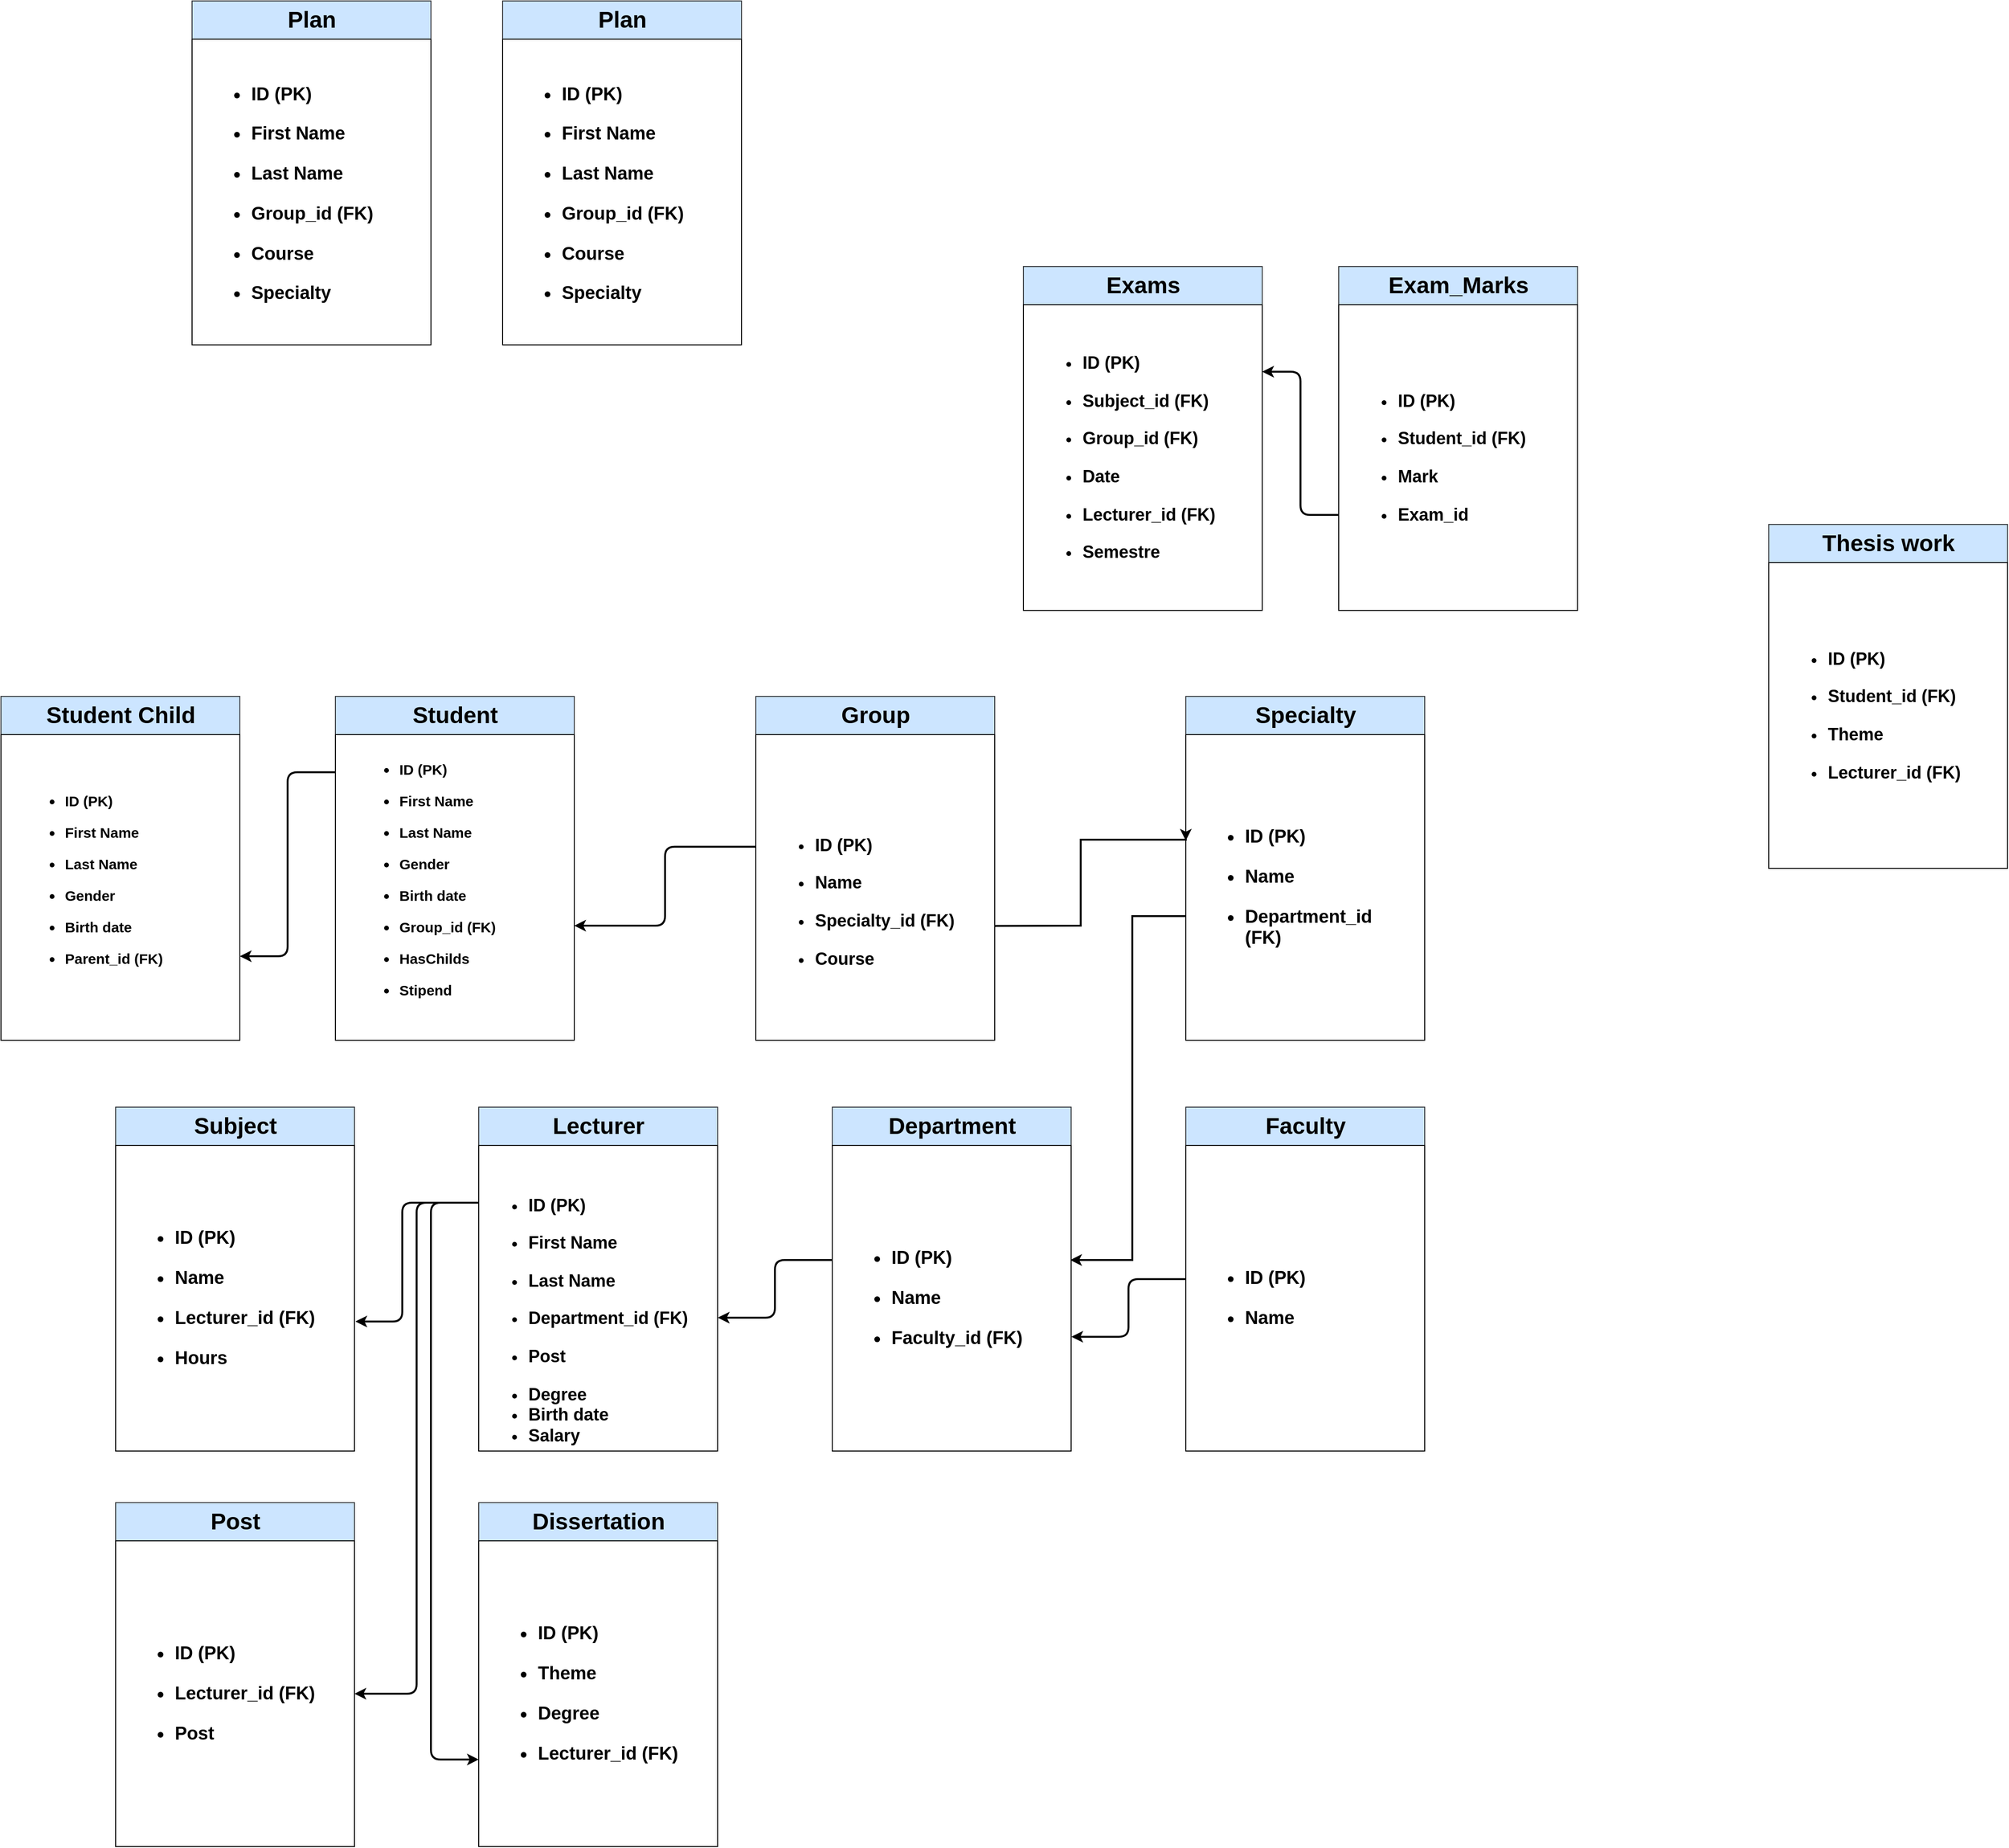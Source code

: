 <mxfile version="14.6.6" type="github">
  <diagram id="Nd1oWFx_atoqUXSRUNfD" name="Page-1">
    <mxGraphModel dx="3317" dy="526" grid="1" gridSize="10" guides="1" tooltips="1" connect="1" arrows="1" fold="1" page="1" pageScale="1" pageWidth="2336" pageHeight="1654" math="0" shadow="0">
      <root>
        <mxCell id="0" />
        <mxCell id="1" parent="0" />
        <mxCell id="ouz9YCxZX4cG_lU1-Dov-2" value="" style="rounded=0;whiteSpace=wrap;html=1;fillColor=#cce5ff;strokeColor=#36393d;" parent="1" vertex="1">
          <mxGeometry x="270" y="810" width="250" height="360" as="geometry" />
        </mxCell>
        <mxCell id="ouz9YCxZX4cG_lU1-Dov-5" value="Student" style="text;strokeColor=none;fillColor=none;html=1;fontSize=24;fontStyle=1;verticalAlign=middle;align=center;" parent="1" vertex="1">
          <mxGeometry x="345" y="810" width="100" height="40" as="geometry" />
        </mxCell>
        <mxCell id="ouz9YCxZX4cG_lU1-Dov-9" value="" style="rounded=0;whiteSpace=wrap;html=1;" parent="1" vertex="1">
          <mxGeometry x="270" y="850" width="250" height="320" as="geometry" />
        </mxCell>
        <mxCell id="ouz9YCxZX4cG_lU1-Dov-11" value="&lt;h1&gt;&lt;/h1&gt;&lt;h3&gt;&lt;/h3&gt;&lt;h5&gt;&lt;/h5&gt;&lt;h6&gt;&lt;/h6&gt;&lt;h3 style=&quot;line-height: 100% ; font-size: 13px&quot;&gt;&lt;/h3&gt;&lt;h1 style=&quot;font-size: 18px ; line-height: 90%&quot;&gt;&lt;/h1&gt;&lt;h3 style=&quot;font-size: 15px&quot;&gt;&lt;/h3&gt;&lt;h3 style=&quot;line-height: 120% ; font-size: 19px&quot;&gt;&lt;/h3&gt;&lt;h3&gt;&lt;/h3&gt;&lt;h4&gt;&lt;/h4&gt;&lt;h5&gt;&lt;/h5&gt;&lt;h3&gt;&lt;/h3&gt;&lt;h2&gt;&lt;/h2&gt;&lt;h2&gt;&lt;/h2&gt;&lt;h3&gt;&lt;/h3&gt;&lt;h2&gt;&lt;/h2&gt;&lt;h3 style=&quot;font-size: 17px&quot;&gt;&lt;/h3&gt;&lt;h3 style=&quot;font-size: 15px&quot;&gt;&lt;ul&gt;&lt;li&gt;ID (PK)&lt;/li&gt;&lt;/ul&gt;&lt;ul&gt;&lt;li&gt;First Name&lt;/li&gt;&lt;/ul&gt;&lt;ul&gt;&lt;li&gt;Last Name&lt;/li&gt;&lt;/ul&gt;&lt;ul&gt;&lt;li&gt;Gender&lt;/li&gt;&lt;/ul&gt;&lt;ul&gt;&lt;li&gt;Birth date&lt;/li&gt;&lt;/ul&gt;&lt;ul&gt;&lt;li&gt;Group_id (FK)&lt;/li&gt;&lt;/ul&gt;&lt;ul&gt;&lt;li&gt;HasChilds&lt;/li&gt;&lt;/ul&gt;&lt;ul&gt;&lt;li&gt;Stipend&lt;/li&gt;&lt;/ul&gt;&lt;/h3&gt;" style="text;strokeColor=none;fillColor=none;html=1;whiteSpace=wrap;verticalAlign=middle;overflow=hidden;" parent="1" vertex="1">
          <mxGeometry x="295" y="840" width="210" height="320" as="geometry" />
        </mxCell>
        <mxCell id="ouz9YCxZX4cG_lU1-Dov-14" value="" style="rounded=0;whiteSpace=wrap;html=1;fillColor=#cce5ff;strokeColor=#36393d;" parent="1" vertex="1">
          <mxGeometry x="790" y="1240" width="250" height="360" as="geometry" />
        </mxCell>
        <mxCell id="ouz9YCxZX4cG_lU1-Dov-15" value="Department" style="text;strokeColor=none;fillColor=none;html=1;fontSize=24;fontStyle=1;verticalAlign=middle;align=center;" parent="1" vertex="1">
          <mxGeometry x="865" y="1240" width="100" height="40" as="geometry" />
        </mxCell>
        <mxCell id="ouz9YCxZX4cG_lU1-Dov-16" value="" style="rounded=0;whiteSpace=wrap;html=1;" parent="1" vertex="1">
          <mxGeometry x="790" y="1280" width="250" height="320" as="geometry" />
        </mxCell>
        <mxCell id="ouz9YCxZX4cG_lU1-Dov-17" value="&lt;h1&gt;&lt;/h1&gt;&lt;h3&gt;&lt;/h3&gt;&lt;h5&gt;&lt;/h5&gt;&lt;h6&gt;&lt;/h6&gt;&lt;h3 style=&quot;line-height: 100% ; font-size: 13px&quot;&gt;&lt;/h3&gt;&lt;h1 style=&quot;font-size: 18px ; line-height: 90%&quot;&gt;&lt;/h1&gt;&lt;h3 style=&quot;font-size: 15px&quot;&gt;&lt;/h3&gt;&lt;h3 style=&quot;line-height: 120% ; font-size: 19px&quot;&gt;&lt;ul&gt;&lt;li&gt;ID (PK)&lt;/li&gt;&lt;/ul&gt;&lt;ul&gt;&lt;li&gt;Name&lt;/li&gt;&lt;/ul&gt;&lt;ul&gt;&lt;li&gt;Faculty_id (FK)&lt;/li&gt;&lt;/ul&gt;&lt;/h3&gt;" style="text;strokeColor=none;fillColor=none;html=1;whiteSpace=wrap;verticalAlign=middle;overflow=hidden;" parent="1" vertex="1">
          <mxGeometry x="810" y="1305" width="210" height="270" as="geometry" />
        </mxCell>
        <mxCell id="Sy2bzmZRH99KcoMjBGQ2-6" value="" style="rounded=0;whiteSpace=wrap;html=1;fillColor=#cce5ff;strokeColor=#36393d;" parent="1" vertex="1">
          <mxGeometry x="420" y="1240" width="250" height="360" as="geometry" />
        </mxCell>
        <mxCell id="Sy2bzmZRH99KcoMjBGQ2-7" value="Lecturer" style="text;strokeColor=none;fillColor=none;html=1;fontSize=24;fontStyle=1;verticalAlign=middle;align=center;" parent="1" vertex="1">
          <mxGeometry x="495" y="1240" width="100" height="40" as="geometry" />
        </mxCell>
        <mxCell id="Sy2bzmZRH99KcoMjBGQ2-8" value="" style="rounded=0;whiteSpace=wrap;html=1;" parent="1" vertex="1">
          <mxGeometry x="420" y="1280" width="250" height="320" as="geometry" />
        </mxCell>
        <mxCell id="Sy2bzmZRH99KcoMjBGQ2-9" value="&lt;h1&gt;&lt;/h1&gt;&lt;h3&gt;&lt;/h3&gt;&lt;h5&gt;&lt;/h5&gt;&lt;h6&gt;&lt;/h6&gt;&lt;h3 style=&quot;line-height: 100% ; font-size: 13px&quot;&gt;&lt;/h3&gt;&lt;h1 style=&quot;font-size: 18px ; line-height: 90%&quot;&gt;&lt;/h1&gt;&lt;h3 style=&quot;font-size: 15px&quot;&gt;&lt;/h3&gt;&lt;h3 style=&quot;line-height: 120% ; font-size: 19px&quot;&gt;&lt;/h3&gt;&lt;h2&gt;&lt;ul&gt;&lt;li&gt;ID (PK)&lt;/li&gt;&lt;/ul&gt;&lt;ul&gt;&lt;li&gt;First Name&lt;/li&gt;&lt;/ul&gt;&lt;ul&gt;&lt;li&gt;Last Name&lt;/li&gt;&lt;/ul&gt;&lt;ul&gt;&lt;li&gt;Department_id (FK)&lt;/li&gt;&lt;/ul&gt;&lt;ul&gt;&lt;li&gt;Post&lt;/li&gt;&lt;/ul&gt;&lt;ul&gt;&lt;li&gt;Degree&lt;/li&gt;&lt;li&gt;Birth date&lt;/li&gt;&lt;li&gt;Salary&lt;/li&gt;&lt;/ul&gt;&lt;/h2&gt;" style="text;strokeColor=none;fillColor=none;html=1;whiteSpace=wrap;verticalAlign=middle;overflow=hidden;" parent="1" vertex="1">
          <mxGeometry x="430" y="1305" width="230" height="315" as="geometry" />
        </mxCell>
        <mxCell id="iH29S17_ySRr5cnDG_7A-1" value="" style="rounded=0;whiteSpace=wrap;html=1;fillColor=#cce5ff;strokeColor=#36393d;" parent="1" vertex="1">
          <mxGeometry x="1160" y="1240" width="250" height="360" as="geometry" />
        </mxCell>
        <mxCell id="iH29S17_ySRr5cnDG_7A-2" value="Faculty" style="text;strokeColor=none;fillColor=none;html=1;fontSize=24;fontStyle=1;verticalAlign=middle;align=center;" parent="1" vertex="1">
          <mxGeometry x="1235" y="1240" width="100" height="40" as="geometry" />
        </mxCell>
        <mxCell id="iH29S17_ySRr5cnDG_7A-3" value="" style="rounded=0;whiteSpace=wrap;html=1;" parent="1" vertex="1">
          <mxGeometry x="1160" y="1280" width="250" height="320" as="geometry" />
        </mxCell>
        <mxCell id="iH29S17_ySRr5cnDG_7A-4" value="&lt;h1&gt;&lt;/h1&gt;&lt;h3&gt;&lt;/h3&gt;&lt;h5&gt;&lt;/h5&gt;&lt;h6&gt;&lt;/h6&gt;&lt;h3 style=&quot;line-height: 100% ; font-size: 13px&quot;&gt;&lt;/h3&gt;&lt;h1 style=&quot;font-size: 18px ; line-height: 90%&quot;&gt;&lt;/h1&gt;&lt;h3 style=&quot;font-size: 15px&quot;&gt;&lt;/h3&gt;&lt;h3 style=&quot;line-height: 120% ; font-size: 19px&quot;&gt;&lt;ul&gt;&lt;li&gt;ID (PK)&lt;/li&gt;&lt;/ul&gt;&lt;ul&gt;&lt;li&gt;Name&lt;/li&gt;&lt;/ul&gt;&lt;/h3&gt;" style="text;strokeColor=none;fillColor=none;html=1;whiteSpace=wrap;verticalAlign=middle;overflow=hidden;" parent="1" vertex="1">
          <mxGeometry x="1180" y="1305" width="210" height="270" as="geometry" />
        </mxCell>
        <mxCell id="iH29S17_ySRr5cnDG_7A-5" value="" style="rounded=0;whiteSpace=wrap;html=1;fillColor=#cce5ff;strokeColor=#36393d;" parent="1" vertex="1">
          <mxGeometry x="1160" y="810" width="250" height="360" as="geometry" />
        </mxCell>
        <mxCell id="iH29S17_ySRr5cnDG_7A-6" value="Specialty" style="text;strokeColor=none;fillColor=none;html=1;fontSize=24;fontStyle=1;verticalAlign=middle;align=center;" parent="1" vertex="1">
          <mxGeometry x="1235" y="810" width="100" height="40" as="geometry" />
        </mxCell>
        <mxCell id="iH29S17_ySRr5cnDG_7A-7" value="" style="rounded=0;whiteSpace=wrap;html=1;" parent="1" vertex="1">
          <mxGeometry x="1160" y="850" width="250" height="320" as="geometry" />
        </mxCell>
        <mxCell id="iH29S17_ySRr5cnDG_7A-8" value="&lt;h1&gt;&lt;/h1&gt;&lt;h3&gt;&lt;/h3&gt;&lt;h5&gt;&lt;/h5&gt;&lt;h6&gt;&lt;/h6&gt;&lt;h3 style=&quot;line-height: 100% ; font-size: 13px&quot;&gt;&lt;/h3&gt;&lt;h1 style=&quot;font-size: 18px ; line-height: 90%&quot;&gt;&lt;/h1&gt;&lt;h3 style=&quot;font-size: 15px&quot;&gt;&lt;/h3&gt;&lt;h3 style=&quot;line-height: 120% ; font-size: 19px&quot;&gt;&lt;ul&gt;&lt;li&gt;ID (PK)&lt;/li&gt;&lt;/ul&gt;&lt;ul&gt;&lt;li&gt;Name&lt;/li&gt;&lt;/ul&gt;&lt;ul&gt;&lt;li&gt;Department_id (FK)&lt;/li&gt;&lt;/ul&gt;&lt;/h3&gt;" style="text;strokeColor=none;fillColor=none;html=1;whiteSpace=wrap;verticalAlign=middle;overflow=hidden;" parent="1" vertex="1">
          <mxGeometry x="1180" y="875" width="210" height="270" as="geometry" />
        </mxCell>
        <mxCell id="iH29S17_ySRr5cnDG_7A-13" value="" style="rounded=0;whiteSpace=wrap;html=1;fillColor=#cce5ff;strokeColor=#36393d;" parent="1" vertex="1">
          <mxGeometry x="40" y="1240" width="250" height="360" as="geometry" />
        </mxCell>
        <mxCell id="iH29S17_ySRr5cnDG_7A-14" value="Subject" style="text;strokeColor=none;fillColor=none;html=1;fontSize=24;fontStyle=1;verticalAlign=middle;align=center;" parent="1" vertex="1">
          <mxGeometry x="115" y="1240" width="100" height="40" as="geometry" />
        </mxCell>
        <mxCell id="iH29S17_ySRr5cnDG_7A-15" value="" style="rounded=0;whiteSpace=wrap;html=1;" parent="1" vertex="1">
          <mxGeometry x="40" y="1280" width="250" height="320" as="geometry" />
        </mxCell>
        <mxCell id="iH29S17_ySRr5cnDG_7A-16" value="&lt;h1&gt;&lt;/h1&gt;&lt;h3&gt;&lt;/h3&gt;&lt;h5&gt;&lt;/h5&gt;&lt;h6&gt;&lt;/h6&gt;&lt;h3 style=&quot;line-height: 100% ; font-size: 13px&quot;&gt;&lt;/h3&gt;&lt;h1 style=&quot;font-size: 18px ; line-height: 90%&quot;&gt;&lt;/h1&gt;&lt;h3 style=&quot;font-size: 15px&quot;&gt;&lt;/h3&gt;&lt;h3 style=&quot;line-height: 120% ; font-size: 19px&quot;&gt;&lt;/h3&gt;&lt;h3 style=&quot;font-size: 19px&quot;&gt;&lt;ul&gt;&lt;li&gt;ID (PK)&lt;/li&gt;&lt;/ul&gt;&lt;ul&gt;&lt;li&gt;Name&lt;/li&gt;&lt;/ul&gt;&lt;ul&gt;&lt;li&gt;Lecturer_id (FK)&lt;/li&gt;&lt;/ul&gt;&lt;ul&gt;&lt;li&gt;Hours&lt;/li&gt;&lt;/ul&gt;&lt;/h3&gt;" style="text;strokeColor=none;fillColor=none;html=1;whiteSpace=wrap;verticalAlign=middle;overflow=hidden;" parent="1" vertex="1">
          <mxGeometry x="60" y="1305" width="210" height="270" as="geometry" />
        </mxCell>
        <mxCell id="iH29S17_ySRr5cnDG_7A-25" value="" style="rounded=0;whiteSpace=wrap;html=1;fillColor=#cce5ff;strokeColor=#36393d;" parent="1" vertex="1">
          <mxGeometry x="710" y="810" width="250" height="360" as="geometry" />
        </mxCell>
        <mxCell id="iH29S17_ySRr5cnDG_7A-26" value="Group" style="text;strokeColor=none;fillColor=none;html=1;fontSize=24;fontStyle=1;verticalAlign=middle;align=center;" parent="1" vertex="1">
          <mxGeometry x="785" y="810" width="100" height="40" as="geometry" />
        </mxCell>
        <mxCell id="iH29S17_ySRr5cnDG_7A-27" value="" style="rounded=0;whiteSpace=wrap;html=1;" parent="1" vertex="1">
          <mxGeometry x="710" y="850" width="250" height="320" as="geometry" />
        </mxCell>
        <mxCell id="iH29S17_ySRr5cnDG_7A-28" value="&lt;h1&gt;&lt;/h1&gt;&lt;h3&gt;&lt;/h3&gt;&lt;h5&gt;&lt;/h5&gt;&lt;h6&gt;&lt;/h6&gt;&lt;h3 style=&quot;line-height: 100% ; font-size: 13px&quot;&gt;&lt;/h3&gt;&lt;h1 style=&quot;font-size: 18px ; line-height: 90%&quot;&gt;&lt;/h1&gt;&lt;h3 style=&quot;font-size: 15px&quot;&gt;&lt;/h3&gt;&lt;h3 style=&quot;line-height: 120% ; font-size: 19px&quot;&gt;&lt;/h3&gt;&lt;h3&gt;&lt;/h3&gt;&lt;h1&gt;&lt;h2&gt;&lt;ul&gt;&lt;li&gt;ID (PK)&lt;/li&gt;&lt;/ul&gt;&lt;ul&gt;&lt;li&gt;Name&lt;/li&gt;&lt;/ul&gt;&lt;ul&gt;&lt;li&gt;Specialty_id (FK)&lt;/li&gt;&lt;/ul&gt;&lt;ul&gt;&lt;li&gt;Course&lt;/li&gt;&lt;/ul&gt;&lt;/h2&gt;&lt;/h1&gt;" style="text;strokeColor=none;fillColor=none;html=1;whiteSpace=wrap;verticalAlign=middle;overflow=hidden;" parent="1" vertex="1">
          <mxGeometry x="730" y="890" width="210" height="270" as="geometry" />
        </mxCell>
        <mxCell id="iH29S17_ySRr5cnDG_7A-34" value="" style="rounded=0;whiteSpace=wrap;html=1;fillColor=#cce5ff;strokeColor=#36393d;" parent="1" vertex="1">
          <mxGeometry x="120" y="82" width="250" height="360" as="geometry" />
        </mxCell>
        <mxCell id="iH29S17_ySRr5cnDG_7A-35" value="Plan" style="text;strokeColor=none;fillColor=none;html=1;fontSize=24;fontStyle=1;verticalAlign=middle;align=center;" parent="1" vertex="1">
          <mxGeometry x="195" y="82" width="100" height="40" as="geometry" />
        </mxCell>
        <mxCell id="iH29S17_ySRr5cnDG_7A-36" value="" style="rounded=0;whiteSpace=wrap;html=1;" parent="1" vertex="1">
          <mxGeometry x="120" y="122" width="250" height="320" as="geometry" />
        </mxCell>
        <mxCell id="iH29S17_ySRr5cnDG_7A-37" value="&lt;h1&gt;&lt;/h1&gt;&lt;h3&gt;&lt;/h3&gt;&lt;h5&gt;&lt;/h5&gt;&lt;h6&gt;&lt;/h6&gt;&lt;h3 style=&quot;line-height: 100% ; font-size: 13px&quot;&gt;&lt;/h3&gt;&lt;h1 style=&quot;font-size: 18px ; line-height: 90%&quot;&gt;&lt;/h1&gt;&lt;h3 style=&quot;font-size: 15px&quot;&gt;&lt;/h3&gt;&lt;h3 style=&quot;line-height: 120% ; font-size: 19px&quot;&gt;&lt;ul&gt;&lt;li&gt;ID (PK)&lt;/li&gt;&lt;/ul&gt;&lt;ul&gt;&lt;li&gt;First Name&lt;/li&gt;&lt;/ul&gt;&lt;ul&gt;&lt;li&gt;Last Name&lt;/li&gt;&lt;/ul&gt;&lt;ul&gt;&lt;li&gt;Group_id (FK)&lt;/li&gt;&lt;/ul&gt;&lt;ul&gt;&lt;li&gt;Course&lt;/li&gt;&lt;/ul&gt;&lt;ul&gt;&lt;li&gt;Specialty&lt;/li&gt;&lt;/ul&gt;&lt;/h3&gt;" style="text;strokeColor=none;fillColor=none;html=1;whiteSpace=wrap;verticalAlign=middle;overflow=hidden;" parent="1" vertex="1">
          <mxGeometry x="140" y="147" width="210" height="270" as="geometry" />
        </mxCell>
        <mxCell id="iH29S17_ySRr5cnDG_7A-40" value="" style="rounded=0;whiteSpace=wrap;html=1;fillColor=#cce5ff;strokeColor=#36393d;" parent="1" vertex="1">
          <mxGeometry x="445" y="82" width="250" height="360" as="geometry" />
        </mxCell>
        <mxCell id="iH29S17_ySRr5cnDG_7A-41" value="Plan" style="text;strokeColor=none;fillColor=none;html=1;fontSize=24;fontStyle=1;verticalAlign=middle;align=center;" parent="1" vertex="1">
          <mxGeometry x="520" y="82" width="100" height="40" as="geometry" />
        </mxCell>
        <mxCell id="iH29S17_ySRr5cnDG_7A-42" value="" style="rounded=0;whiteSpace=wrap;html=1;" parent="1" vertex="1">
          <mxGeometry x="445" y="122" width="250" height="320" as="geometry" />
        </mxCell>
        <mxCell id="iH29S17_ySRr5cnDG_7A-43" value="&lt;h1&gt;&lt;/h1&gt;&lt;h3&gt;&lt;/h3&gt;&lt;h5&gt;&lt;/h5&gt;&lt;h6&gt;&lt;/h6&gt;&lt;h3 style=&quot;line-height: 100% ; font-size: 13px&quot;&gt;&lt;/h3&gt;&lt;h1 style=&quot;font-size: 18px ; line-height: 90%&quot;&gt;&lt;/h1&gt;&lt;h3 style=&quot;font-size: 15px&quot;&gt;&lt;/h3&gt;&lt;h3 style=&quot;line-height: 120% ; font-size: 19px&quot;&gt;&lt;ul&gt;&lt;li&gt;ID (PK)&lt;/li&gt;&lt;/ul&gt;&lt;ul&gt;&lt;li&gt;First Name&lt;/li&gt;&lt;/ul&gt;&lt;ul&gt;&lt;li&gt;Last Name&lt;/li&gt;&lt;/ul&gt;&lt;ul&gt;&lt;li&gt;Group_id (FK)&lt;/li&gt;&lt;/ul&gt;&lt;ul&gt;&lt;li&gt;Course&lt;/li&gt;&lt;/ul&gt;&lt;ul&gt;&lt;li&gt;Specialty&lt;/li&gt;&lt;/ul&gt;&lt;/h3&gt;" style="text;strokeColor=none;fillColor=none;html=1;whiteSpace=wrap;verticalAlign=middle;overflow=hidden;" parent="1" vertex="1">
          <mxGeometry x="465" y="147" width="210" height="270" as="geometry" />
        </mxCell>
        <mxCell id="Fq57MsM5_XtOPImEE2Wt-21" style="edgeStyle=orthogonalEdgeStyle;rounded=0;orthogonalLoop=1;jettySize=auto;html=1;strokeWidth=2;" parent="1" edge="1">
          <mxGeometry relative="1" as="geometry">
            <mxPoint x="1160" y="1040" as="sourcePoint" />
            <Array as="points">
              <mxPoint x="1104" y="1040" />
              <mxPoint x="1104" y="1400" />
              <mxPoint x="1039" y="1400" />
            </Array>
            <mxPoint x="1039" y="1400" as="targetPoint" />
          </mxGeometry>
        </mxCell>
        <mxCell id="Fq57MsM5_XtOPImEE2Wt-27" style="edgeStyle=orthogonalEdgeStyle;rounded=0;orthogonalLoop=1;jettySize=auto;html=1;strokeWidth=2;exitX=1.001;exitY=0.626;exitDx=0;exitDy=0;exitPerimeter=0;" parent="1" source="iH29S17_ySRr5cnDG_7A-27" edge="1">
          <mxGeometry relative="1" as="geometry">
            <mxPoint x="970" y="1026" as="sourcePoint" />
            <Array as="points">
              <mxPoint x="962" y="1050" />
              <mxPoint x="1050" y="1050" />
              <mxPoint x="1050" y="960" />
              <mxPoint x="1160" y="960" />
            </Array>
            <mxPoint x="1160" y="961" as="targetPoint" />
          </mxGeometry>
        </mxCell>
        <mxCell id="Fq57MsM5_XtOPImEE2Wt-29" value="" style="rounded=0;whiteSpace=wrap;html=1;fillColor=#cce5ff;strokeColor=#36393d;" parent="1" vertex="1">
          <mxGeometry x="420" y="1654" width="250" height="360" as="geometry" />
        </mxCell>
        <mxCell id="Fq57MsM5_XtOPImEE2Wt-30" value="Dissertation" style="text;strokeColor=none;fillColor=none;html=1;fontSize=24;fontStyle=1;verticalAlign=middle;align=center;" parent="1" vertex="1">
          <mxGeometry x="495" y="1654" width="100" height="40" as="geometry" />
        </mxCell>
        <mxCell id="Fq57MsM5_XtOPImEE2Wt-31" value="" style="rounded=0;whiteSpace=wrap;html=1;" parent="1" vertex="1">
          <mxGeometry x="420" y="1694" width="250" height="320" as="geometry" />
        </mxCell>
        <mxCell id="Fq57MsM5_XtOPImEE2Wt-32" value="&lt;h1&gt;&lt;/h1&gt;&lt;h3&gt;&lt;/h3&gt;&lt;h5&gt;&lt;/h5&gt;&lt;h6&gt;&lt;/h6&gt;&lt;h3 style=&quot;line-height: 100% ; font-size: 13px&quot;&gt;&lt;/h3&gt;&lt;h1 style=&quot;font-size: 18px ; line-height: 90%&quot;&gt;&lt;/h1&gt;&lt;h3 style=&quot;font-size: 15px&quot;&gt;&lt;/h3&gt;&lt;h3 style=&quot;line-height: 120% ; font-size: 19px&quot;&gt;&lt;ul&gt;&lt;li&gt;ID (PK)&lt;/li&gt;&lt;/ul&gt;&lt;ul&gt;&lt;li&gt;Theme&lt;/li&gt;&lt;/ul&gt;&lt;ul&gt;&lt;li&gt;Degree&lt;/li&gt;&lt;/ul&gt;&lt;ul&gt;&lt;li&gt;Lecturer_id (FK)&lt;/li&gt;&lt;/ul&gt;&lt;/h3&gt;" style="text;strokeColor=none;fillColor=none;html=1;whiteSpace=wrap;verticalAlign=middle;overflow=hidden;" parent="1" vertex="1">
          <mxGeometry x="440" y="1719" width="210" height="270" as="geometry" />
        </mxCell>
        <mxCell id="Fq57MsM5_XtOPImEE2Wt-34" value="" style="rounded=0;whiteSpace=wrap;html=1;fillColor=#cce5ff;strokeColor=#36393d;" parent="1" vertex="1">
          <mxGeometry x="990" y="360" width="250" height="360" as="geometry" />
        </mxCell>
        <mxCell id="Fq57MsM5_XtOPImEE2Wt-35" value="Exams" style="text;strokeColor=none;fillColor=none;html=1;fontSize=24;fontStyle=1;verticalAlign=middle;align=center;" parent="1" vertex="1">
          <mxGeometry x="1065" y="360" width="100" height="40" as="geometry" />
        </mxCell>
        <mxCell id="Fq57MsM5_XtOPImEE2Wt-36" value="" style="rounded=0;whiteSpace=wrap;html=1;" parent="1" vertex="1">
          <mxGeometry x="990" y="400" width="250" height="320" as="geometry" />
        </mxCell>
        <mxCell id="Fq57MsM5_XtOPImEE2Wt-37" value="&lt;h1&gt;&lt;/h1&gt;&lt;h3&gt;&lt;/h3&gt;&lt;h5&gt;&lt;/h5&gt;&lt;h6&gt;&lt;/h6&gt;&lt;h3 style=&quot;line-height: 100% ; font-size: 13px&quot;&gt;&lt;/h3&gt;&lt;h1 style=&quot;font-size: 18px ; line-height: 90%&quot;&gt;&lt;/h1&gt;&lt;h3 style=&quot;font-size: 15px&quot;&gt;&lt;/h3&gt;&lt;h3 style=&quot;line-height: 120% ; font-size: 19px&quot;&gt;&lt;/h3&gt;&lt;h2&gt;&lt;/h2&gt;&lt;h2&gt;&lt;ul&gt;&lt;li&gt;ID (PK)&lt;/li&gt;&lt;/ul&gt;&lt;ul&gt;&lt;li&gt;Subject_id (FK)&lt;/li&gt;&lt;/ul&gt;&lt;ul&gt;&lt;li&gt;Group_id (FK)&lt;/li&gt;&lt;/ul&gt;&lt;ul&gt;&lt;li&gt;Date&lt;/li&gt;&lt;/ul&gt;&lt;ul&gt;&lt;li&gt;Lecturer_id (FK)&lt;/li&gt;&lt;/ul&gt;&lt;ul&gt;&lt;li&gt;Semestre&lt;/li&gt;&lt;/ul&gt;&lt;/h2&gt;" style="text;strokeColor=none;fillColor=none;html=1;whiteSpace=wrap;verticalAlign=middle;overflow=hidden;" parent="1" vertex="1">
          <mxGeometry x="1010" y="425" width="210" height="270" as="geometry" />
        </mxCell>
        <mxCell id="Fq57MsM5_XtOPImEE2Wt-38" value="" style="rounded=0;whiteSpace=wrap;html=1;fillColor=#cce5ff;strokeColor=#36393d;" parent="1" vertex="1">
          <mxGeometry x="1320" y="360" width="250" height="360" as="geometry" />
        </mxCell>
        <mxCell id="Fq57MsM5_XtOPImEE2Wt-39" value="Exam_Marks" style="text;strokeColor=none;fillColor=none;html=1;fontSize=24;fontStyle=1;verticalAlign=middle;align=center;" parent="1" vertex="1">
          <mxGeometry x="1395" y="360" width="100" height="40" as="geometry" />
        </mxCell>
        <mxCell id="Fq57MsM5_XtOPImEE2Wt-40" value="" style="rounded=0;whiteSpace=wrap;html=1;" parent="1" vertex="1">
          <mxGeometry x="1320" y="400" width="250" height="320" as="geometry" />
        </mxCell>
        <mxCell id="Fq57MsM5_XtOPImEE2Wt-41" value="&lt;h1&gt;&lt;/h1&gt;&lt;h3&gt;&lt;/h3&gt;&lt;h5&gt;&lt;/h5&gt;&lt;h6&gt;&lt;/h6&gt;&lt;h3 style=&quot;line-height: 100% ; font-size: 13px&quot;&gt;&lt;/h3&gt;&lt;h1 style=&quot;font-size: 18px ; line-height: 90%&quot;&gt;&lt;/h1&gt;&lt;h3 style=&quot;font-size: 15px&quot;&gt;&lt;/h3&gt;&lt;h3 style=&quot;line-height: 120% ; font-size: 19px&quot;&gt;&lt;h2&gt;&lt;ul&gt;&lt;li&gt;ID (PK)&lt;/li&gt;&lt;/ul&gt;&lt;ul&gt;&lt;li&gt;Student_id (FK)&lt;/li&gt;&lt;/ul&gt;&lt;ul&gt;&lt;li&gt;Mark&lt;/li&gt;&lt;/ul&gt;&lt;ul&gt;&lt;li&gt;Exam_id&lt;/li&gt;&lt;/ul&gt;&lt;/h2&gt;&lt;/h3&gt;" style="text;strokeColor=none;fillColor=none;html=1;whiteSpace=wrap;verticalAlign=middle;overflow=hidden;" parent="1" vertex="1">
          <mxGeometry x="1340" y="425" width="210" height="270" as="geometry" />
        </mxCell>
        <mxCell id="Qoz3szWXgfFQDnbkg1fF-1" value="" style="rounded=0;whiteSpace=wrap;html=1;fillColor=#cce5ff;strokeColor=#36393d;" parent="1" vertex="1">
          <mxGeometry x="-80" y="810" width="250" height="360" as="geometry" />
        </mxCell>
        <mxCell id="Qoz3szWXgfFQDnbkg1fF-2" value="Student Child" style="text;strokeColor=none;fillColor=none;html=1;fontSize=24;fontStyle=1;verticalAlign=middle;align=center;" parent="1" vertex="1">
          <mxGeometry x="-5" y="810" width="100" height="40" as="geometry" />
        </mxCell>
        <mxCell id="Qoz3szWXgfFQDnbkg1fF-3" value="" style="rounded=0;whiteSpace=wrap;html=1;" parent="1" vertex="1">
          <mxGeometry x="-80" y="850" width="250" height="320" as="geometry" />
        </mxCell>
        <mxCell id="Qoz3szWXgfFQDnbkg1fF-4" value="&lt;h1&gt;&lt;/h1&gt;&lt;h3&gt;&lt;/h3&gt;&lt;h5&gt;&lt;/h5&gt;&lt;h6&gt;&lt;/h6&gt;&lt;h3 style=&quot;line-height: 100% ; font-size: 13px&quot;&gt;&lt;/h3&gt;&lt;h1 style=&quot;font-size: 18px ; line-height: 90%&quot;&gt;&lt;/h1&gt;&lt;h3 style=&quot;font-size: 15px&quot;&gt;&lt;/h3&gt;&lt;h3 style=&quot;line-height: 120% ; font-size: 19px&quot;&gt;&lt;/h3&gt;&lt;h3&gt;&lt;/h3&gt;&lt;h4&gt;&lt;/h4&gt;&lt;h5&gt;&lt;/h5&gt;&lt;h3&gt;&lt;/h3&gt;&lt;h2&gt;&lt;/h2&gt;&lt;h2&gt;&lt;/h2&gt;&lt;h3&gt;&lt;/h3&gt;&lt;h2&gt;&lt;/h2&gt;&lt;h3 style=&quot;font-size: 17px&quot;&gt;&lt;/h3&gt;&lt;h3 style=&quot;font-size: 15px&quot;&gt;&lt;ul&gt;&lt;li&gt;ID (PK)&lt;/li&gt;&lt;/ul&gt;&lt;ul&gt;&lt;li&gt;First Name&lt;/li&gt;&lt;/ul&gt;&lt;ul&gt;&lt;li&gt;Last Name&lt;/li&gt;&lt;/ul&gt;&lt;ul&gt;&lt;li&gt;Gender&lt;/li&gt;&lt;/ul&gt;&lt;ul&gt;&lt;li&gt;Birth date&lt;/li&gt;&lt;/ul&gt;&lt;ul&gt;&lt;li&gt;Parent_id (FK)&lt;/li&gt;&lt;/ul&gt;&lt;/h3&gt;" style="text;strokeColor=none;fillColor=none;html=1;whiteSpace=wrap;verticalAlign=middle;overflow=hidden;" parent="1" vertex="1">
          <mxGeometry x="-55" y="840" width="210" height="320" as="geometry" />
        </mxCell>
        <mxCell id="Qoz3szWXgfFQDnbkg1fF-9" value="" style="edgeStyle=elbowEdgeStyle;elbow=horizontal;endArrow=classic;html=1;strokeWidth=2;exitX=-0.001;exitY=0.123;exitDx=0;exitDy=0;exitPerimeter=0;entryX=1;entryY=0.725;entryDx=0;entryDy=0;entryPerimeter=0;" parent="1" source="ouz9YCxZX4cG_lU1-Dov-9" target="Qoz3szWXgfFQDnbkg1fF-3" edge="1">
          <mxGeometry width="50" height="50" relative="1" as="geometry">
            <mxPoint x="180" y="1040" as="sourcePoint" />
            <mxPoint x="180" y="1090" as="targetPoint" />
          </mxGeometry>
        </mxCell>
        <mxCell id="Qoz3szWXgfFQDnbkg1fF-10" value="" style="edgeStyle=elbowEdgeStyle;elbow=horizontal;endArrow=classic;html=1;strokeWidth=2;exitX=-0.001;exitY=0.123;exitDx=0;exitDy=0;exitPerimeter=0;entryX=1;entryY=0.625;entryDx=0;entryDy=0;entryPerimeter=0;" parent="1" target="ouz9YCxZX4cG_lU1-Dov-9" edge="1">
          <mxGeometry width="50" height="50" relative="1" as="geometry">
            <mxPoint x="710" y="967.36" as="sourcePoint" />
            <mxPoint x="610.25" y="1160" as="targetPoint" />
          </mxGeometry>
        </mxCell>
        <mxCell id="Qoz3szWXgfFQDnbkg1fF-12" value="" style="rounded=0;whiteSpace=wrap;html=1;fillColor=#cce5ff;strokeColor=#36393d;" parent="1" vertex="1">
          <mxGeometry x="40" y="1654" width="250" height="360" as="geometry" />
        </mxCell>
        <mxCell id="Qoz3szWXgfFQDnbkg1fF-13" value="Post" style="text;strokeColor=none;fillColor=none;html=1;fontSize=24;fontStyle=1;verticalAlign=middle;align=center;" parent="1" vertex="1">
          <mxGeometry x="115" y="1654" width="100" height="40" as="geometry" />
        </mxCell>
        <mxCell id="Qoz3szWXgfFQDnbkg1fF-14" value="" style="rounded=0;whiteSpace=wrap;html=1;" parent="1" vertex="1">
          <mxGeometry x="40" y="1694" width="250" height="320" as="geometry" />
        </mxCell>
        <mxCell id="Qoz3szWXgfFQDnbkg1fF-15" value="&lt;h1&gt;&lt;/h1&gt;&lt;h3&gt;&lt;/h3&gt;&lt;h5&gt;&lt;/h5&gt;&lt;h6&gt;&lt;/h6&gt;&lt;h3 style=&quot;line-height: 100% ; font-size: 13px&quot;&gt;&lt;/h3&gt;&lt;h1 style=&quot;font-size: 18px ; line-height: 90%&quot;&gt;&lt;/h1&gt;&lt;h3 style=&quot;font-size: 15px&quot;&gt;&lt;/h3&gt;&lt;h3 style=&quot;line-height: 120% ; font-size: 19px&quot;&gt;&lt;ul&gt;&lt;li&gt;ID (PK)&lt;/li&gt;&lt;/ul&gt;&lt;ul&gt;&lt;li&gt;Lecturer_id (FK)&lt;/li&gt;&lt;/ul&gt;&lt;ul&gt;&lt;li&gt;Post&lt;/li&gt;&lt;/ul&gt;&lt;/h3&gt;" style="text;strokeColor=none;fillColor=none;html=1;whiteSpace=wrap;verticalAlign=middle;overflow=hidden;" parent="1" vertex="1">
          <mxGeometry x="60" y="1719" width="210" height="270" as="geometry" />
        </mxCell>
        <mxCell id="jYdw-NIRmFGCxaE_p19X-1" value="" style="edgeStyle=elbowEdgeStyle;elbow=horizontal;endArrow=classic;html=1;strokeWidth=2;exitX=-0.001;exitY=0.123;exitDx=0;exitDy=0;exitPerimeter=0;entryX=1;entryY=0.5;entryDx=0;entryDy=0;" parent="1" target="Qoz3szWXgfFQDnbkg1fF-14" edge="1">
          <mxGeometry width="50" height="50" relative="1" as="geometry">
            <mxPoint x="420.0" y="1340" as="sourcePoint" />
            <mxPoint x="320.25" y="1532.64" as="targetPoint" />
          </mxGeometry>
        </mxCell>
        <mxCell id="jYdw-NIRmFGCxaE_p19X-3" value="" style="edgeStyle=elbowEdgeStyle;elbow=horizontal;endArrow=classic;html=1;strokeWidth=2;exitX=-0.001;exitY=0.123;exitDx=0;exitDy=0;exitPerimeter=0;entryX=1.004;entryY=0.576;entryDx=0;entryDy=0;entryPerimeter=0;" parent="1" target="iH29S17_ySRr5cnDG_7A-15" edge="1">
          <mxGeometry width="50" height="50" relative="1" as="geometry">
            <mxPoint x="420" y="1340.0" as="sourcePoint" />
            <mxPoint x="320.25" y="1532.64" as="targetPoint" />
            <Array as="points">
              <mxPoint x="340" y="1400" />
              <mxPoint x="350" y="1440" />
            </Array>
          </mxGeometry>
        </mxCell>
        <mxCell id="jYdw-NIRmFGCxaE_p19X-4" value="" style="edgeStyle=elbowEdgeStyle;elbow=horizontal;endArrow=classic;html=1;strokeWidth=2;exitX=-0.001;exitY=0.123;exitDx=0;exitDy=0;exitPerimeter=0;" parent="1" edge="1">
          <mxGeometry width="50" height="50" relative="1" as="geometry">
            <mxPoint x="420.0" y="1340" as="sourcePoint" />
            <mxPoint x="420" y="1922.857" as="targetPoint" />
            <Array as="points">
              <mxPoint x="370" y="1600" />
            </Array>
          </mxGeometry>
        </mxCell>
        <mxCell id="jYdw-NIRmFGCxaE_p19X-5" value="" style="rounded=0;whiteSpace=wrap;html=1;fillColor=#cce5ff;strokeColor=#36393d;" parent="1" vertex="1">
          <mxGeometry x="1770" y="630" width="250" height="360" as="geometry" />
        </mxCell>
        <mxCell id="jYdw-NIRmFGCxaE_p19X-6" value="Thesis work" style="text;strokeColor=none;fillColor=none;html=1;fontSize=24;fontStyle=1;verticalAlign=middle;align=center;" parent="1" vertex="1">
          <mxGeometry x="1845" y="630" width="100" height="40" as="geometry" />
        </mxCell>
        <mxCell id="jYdw-NIRmFGCxaE_p19X-7" value="" style="rounded=0;whiteSpace=wrap;html=1;" parent="1" vertex="1">
          <mxGeometry x="1770" y="670" width="250" height="320" as="geometry" />
        </mxCell>
        <mxCell id="jYdw-NIRmFGCxaE_p19X-8" value="&lt;h1&gt;&lt;/h1&gt;&lt;h3&gt;&lt;/h3&gt;&lt;h5&gt;&lt;/h5&gt;&lt;h6&gt;&lt;/h6&gt;&lt;h3 style=&quot;line-height: 100% ; font-size: 13px&quot;&gt;&lt;/h3&gt;&lt;h1 style=&quot;font-size: 18px ; line-height: 90%&quot;&gt;&lt;/h1&gt;&lt;h3 style=&quot;font-size: 15px&quot;&gt;&lt;/h3&gt;&lt;h3 style=&quot;line-height: 120% ; font-size: 19px&quot;&gt;&lt;/h3&gt;&lt;h2&gt;&lt;/h2&gt;&lt;h2&gt;&lt;ul&gt;&lt;li&gt;ID (PK)&lt;/li&gt;&lt;/ul&gt;&lt;ul&gt;&lt;li&gt;Student_id (FK)&lt;/li&gt;&lt;/ul&gt;&lt;ul&gt;&lt;li&gt;Theme&lt;/li&gt;&lt;/ul&gt;&lt;ul&gt;&lt;li&gt;Lecturer_id (FK)&lt;/li&gt;&lt;/ul&gt;&lt;/h2&gt;" style="text;strokeColor=none;fillColor=none;html=1;whiteSpace=wrap;verticalAlign=middle;overflow=hidden;" parent="1" vertex="1">
          <mxGeometry x="1790" y="695" width="210" height="270" as="geometry" />
        </mxCell>
        <mxCell id="mOBFhouquNNja4qBk2h7-2" value="" style="edgeStyle=elbowEdgeStyle;elbow=horizontal;endArrow=classic;html=1;strokeWidth=2;exitX=-0.001;exitY=0.123;exitDx=0;exitDy=0;exitPerimeter=0;entryX=1;entryY=0.219;entryDx=0;entryDy=0;entryPerimeter=0;" edge="1" parent="1" target="Fq57MsM5_XtOPImEE2Wt-36">
          <mxGeometry width="50" height="50" relative="1" as="geometry">
            <mxPoint x="1320" y="620.0" as="sourcePoint" />
            <mxPoint x="1250" y="470" as="targetPoint" />
            <Array as="points">
              <mxPoint x="1280" y="550" />
            </Array>
          </mxGeometry>
        </mxCell>
        <mxCell id="mOBFhouquNNja4qBk2h7-3" value="" style="edgeStyle=elbowEdgeStyle;elbow=horizontal;endArrow=classic;html=1;strokeWidth=2;exitX=-0.001;exitY=0.123;exitDx=0;exitDy=0;exitPerimeter=0;entryX=1.001;entryY=0.626;entryDx=0;entryDy=0;entryPerimeter=0;" edge="1" parent="1" target="ouz9YCxZX4cG_lU1-Dov-16">
          <mxGeometry width="50" height="50" relative="1" as="geometry">
            <mxPoint x="1160" y="1420" as="sourcePoint" />
            <mxPoint x="1060.25" y="1612.64" as="targetPoint" />
          </mxGeometry>
        </mxCell>
        <mxCell id="mOBFhouquNNja4qBk2h7-5" value="" style="edgeStyle=elbowEdgeStyle;elbow=horizontal;endArrow=classic;html=1;strokeWidth=2;exitX=-0.001;exitY=0.123;exitDx=0;exitDy=0;exitPerimeter=0;entryX=1.001;entryY=0.626;entryDx=0;entryDy=0;entryPerimeter=0;" edge="1" parent="1">
          <mxGeometry width="50" height="50" relative="1" as="geometry">
            <mxPoint x="790" y="1400" as="sourcePoint" />
            <mxPoint x="670.25" y="1460.32" as="targetPoint" />
          </mxGeometry>
        </mxCell>
      </root>
    </mxGraphModel>
  </diagram>
</mxfile>
